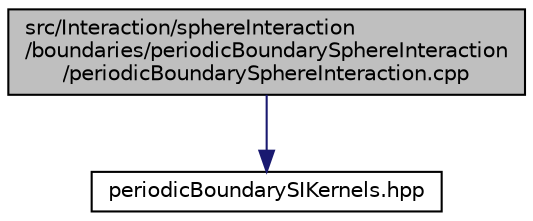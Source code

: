 digraph "src/Interaction/sphereInteraction/boundaries/periodicBoundarySphereInteraction/periodicBoundarySphereInteraction.cpp"
{
 // LATEX_PDF_SIZE
  edge [fontname="Helvetica",fontsize="10",labelfontname="Helvetica",labelfontsize="10"];
  node [fontname="Helvetica",fontsize="10",shape=record];
  Node1 [label="src/Interaction/sphereInteraction\l/boundaries/periodicBoundarySphereInteraction\l/periodicBoundarySphereInteraction.cpp",height=0.2,width=0.4,color="black", fillcolor="grey75", style="filled", fontcolor="black",tooltip=" "];
  Node1 -> Node2 [color="midnightblue",fontsize="10",style="solid",fontname="Helvetica"];
  Node2 [label="periodicBoundarySIKernels.hpp",height=0.2,width=0.4,color="black", fillcolor="white", style="filled",URL="$sphereInteraction_2boundaries_2periodicBoundarySphereInteraction_2periodicBoundarySIKernels_8hpp.html",tooltip=" "];
}
